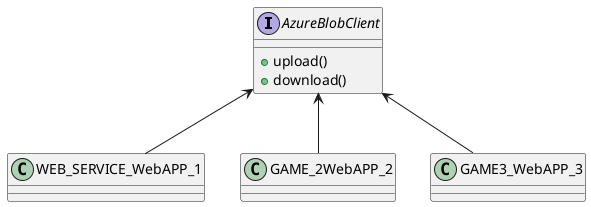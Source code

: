 @startuml

interface AzureBlobClient{
    +upload()
    +download()
}

class WEB_SERVICE_WebAPP_1{

}

class GAME_2WebAPP_2 {

}

class GAME3_WebAPP_3 {

}

AzureBlobClient <-- WEB_SERVICE_WebAPP_1
AzureBlobClient <-- GAME_2WebAPP_2
AzureBlobClient <-- GAME3_WebAPP_3


@enduml